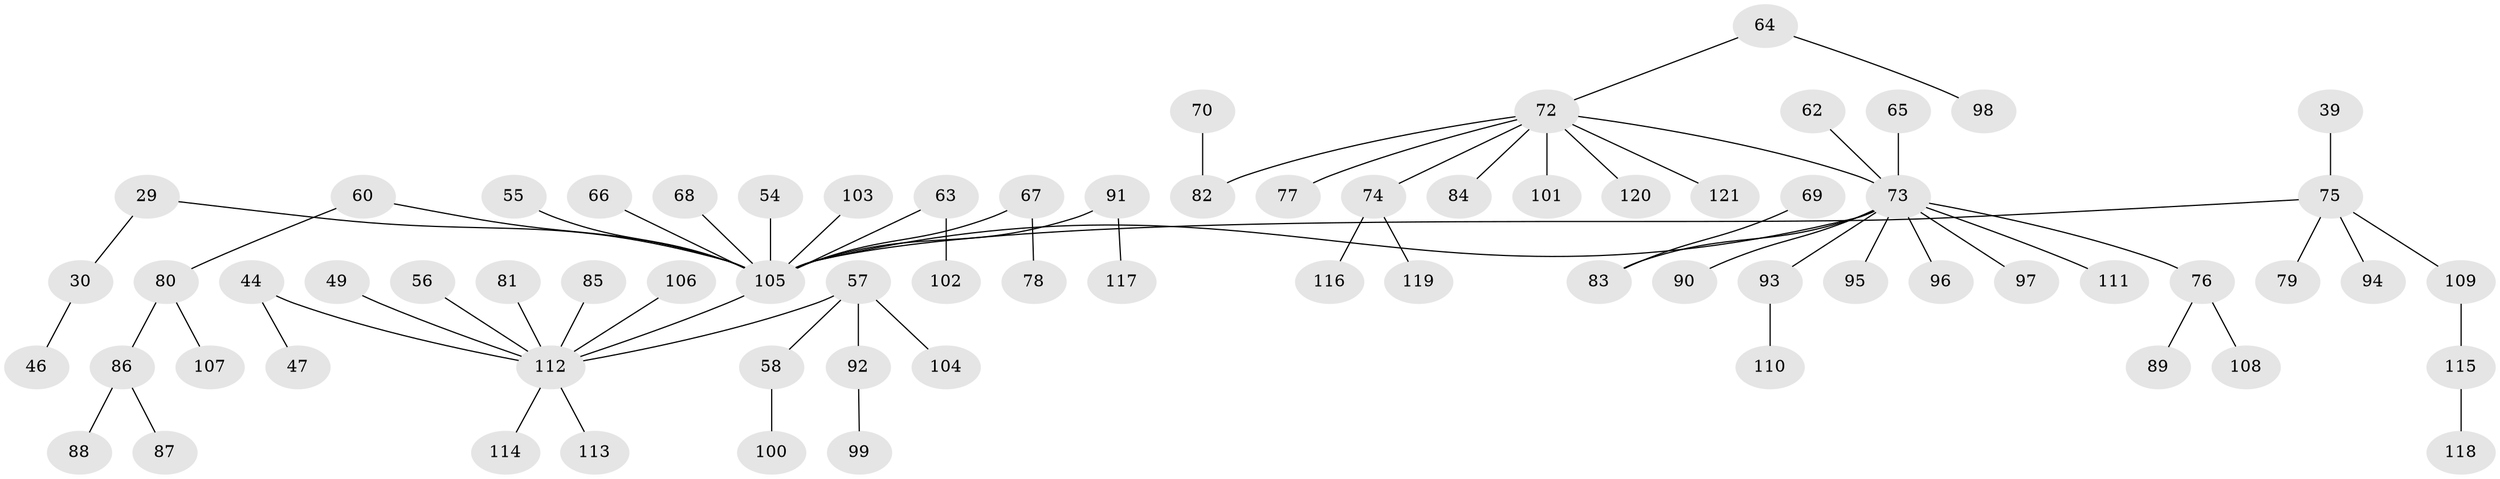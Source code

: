 // original degree distribution, {9: 0.008264462809917356, 5: 0.04132231404958678, 2: 0.19834710743801653, 3: 0.19008264462809918, 4: 0.04132231404958678, 1: 0.512396694214876, 7: 0.008264462809917356}
// Generated by graph-tools (version 1.1) at 2025/56/03/04/25 21:56:06]
// undirected, 72 vertices, 71 edges
graph export_dot {
graph [start="1"]
  node [color=gray90,style=filled];
  29;
  30;
  39;
  44;
  46;
  47;
  49;
  54;
  55;
  56;
  57;
  58;
  60 [super="+50"];
  62;
  63;
  64;
  65;
  66;
  67;
  68;
  69;
  70;
  72 [super="+71"];
  73 [super="+7+32+38+48+26+61+59"];
  74;
  75 [super="+34"];
  76;
  77;
  78;
  79;
  80;
  81;
  82 [super="+53"];
  83 [super="+41"];
  84;
  85;
  86;
  87;
  88;
  89;
  90;
  91 [super="+23"];
  92;
  93;
  94;
  95;
  96;
  97;
  98;
  99;
  100;
  101;
  102;
  103;
  104;
  105 [super="+35+52+43+28"];
  106;
  107;
  108;
  109;
  110;
  111;
  112 [super="+17+51+40"];
  113;
  114;
  115;
  116;
  117;
  118;
  119;
  120;
  121;
  29 -- 30;
  29 -- 105;
  30 -- 46;
  39 -- 75;
  44 -- 47;
  44 -- 112;
  49 -- 112;
  54 -- 105;
  55 -- 105;
  56 -- 112;
  57 -- 58;
  57 -- 92;
  57 -- 104;
  57 -- 112;
  58 -- 100;
  60 -- 80;
  60 -- 105;
  62 -- 73;
  63 -- 102;
  63 -- 105;
  64 -- 98;
  64 -- 72;
  65 -- 73;
  66 -- 105;
  67 -- 78;
  67 -- 105;
  68 -- 105;
  69 -- 83;
  70 -- 82;
  72 -- 74;
  72 -- 120;
  72 -- 101;
  72 -- 73;
  72 -- 77;
  72 -- 82;
  72 -- 84;
  72 -- 121;
  73 -- 95;
  73 -- 105;
  73 -- 96;
  73 -- 97;
  73 -- 111;
  73 -- 90;
  73 -- 76;
  73 -- 83;
  73 -- 93;
  74 -- 116;
  74 -- 119;
  75 -- 79;
  75 -- 105;
  75 -- 109;
  75 -- 94;
  76 -- 89;
  76 -- 108;
  80 -- 86;
  80 -- 107;
  81 -- 112;
  85 -- 112;
  86 -- 87;
  86 -- 88;
  91 -- 117;
  91 -- 105;
  92 -- 99;
  93 -- 110;
  103 -- 105;
  105 -- 112;
  106 -- 112;
  109 -- 115;
  112 -- 113;
  112 -- 114;
  115 -- 118;
}
